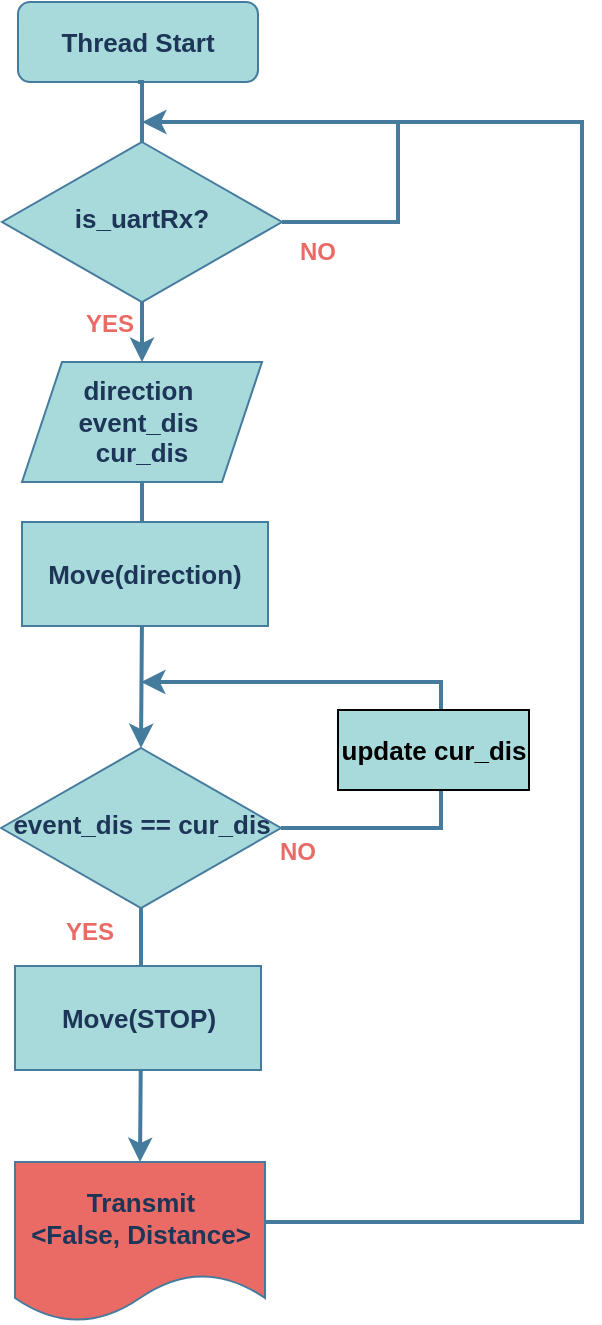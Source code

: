 <mxfile version="20.4.0" type="github">
  <diagram id="C5RBs43oDa-KdzZeNtuy" name="Page-1">
    <mxGraphModel dx="1417" dy="781" grid="0" gridSize="10" guides="1" tooltips="1" connect="1" arrows="1" fold="1" page="1" pageScale="1" pageWidth="827" pageHeight="1169" background="none" math="0" shadow="0">
      <root>
        <mxCell id="WIyWlLk6GJQsqaUBKTNV-0" />
        <mxCell id="WIyWlLk6GJQsqaUBKTNV-1" parent="WIyWlLk6GJQsqaUBKTNV-0" />
        <mxCell id="2OiApjONrSrlpGDyl3RG-17" style="edgeStyle=orthogonalEdgeStyle;rounded=0;orthogonalLoop=1;jettySize=auto;html=1;exitX=0.5;exitY=1;exitDx=0;exitDy=0;entryX=0.5;entryY=0;entryDx=0;entryDy=0;labelBackgroundColor=#F1FAEE;strokeColor=#457B9D;fontColor=#1D3557;strokeWidth=2;startArrow=none;" parent="WIyWlLk6GJQsqaUBKTNV-1" source="3o_9WfNiJ03NGHD10HqI-12" target="2OiApjONrSrlpGDyl3RG-0" edge="1">
          <mxGeometry relative="1" as="geometry">
            <mxPoint x="231.167" y="160" as="targetPoint" />
          </mxGeometry>
        </mxCell>
        <mxCell id="WIyWlLk6GJQsqaUBKTNV-3" value="Thread Start" style="rounded=1;whiteSpace=wrap;html=1;fontSize=13;glass=0;strokeWidth=1;shadow=0;fillColor=#A8DADC;strokeColor=#457B9D;fontColor=#1D3557;fontStyle=1" parent="WIyWlLk6GJQsqaUBKTNV-1" vertex="1">
          <mxGeometry x="170" y="60" width="120" height="40" as="geometry" />
        </mxCell>
        <mxCell id="3o_9WfNiJ03NGHD10HqI-1" style="edgeStyle=orthogonalEdgeStyle;rounded=0;orthogonalLoop=1;jettySize=auto;html=1;exitX=0.5;exitY=1;exitDx=0;exitDy=0;entryX=0.5;entryY=0;entryDx=0;entryDy=0;strokeWidth=2;strokeColor=#457B9D;" edge="1" parent="WIyWlLk6GJQsqaUBKTNV-1" source="WIyWlLk6GJQsqaUBKTNV-10" target="2OiApjONrSrlpGDyl3RG-9">
          <mxGeometry relative="1" as="geometry" />
        </mxCell>
        <mxCell id="3o_9WfNiJ03NGHD10HqI-3" style="edgeStyle=orthogonalEdgeStyle;rounded=0;orthogonalLoop=1;jettySize=auto;html=1;strokeWidth=2;strokeColor=#457B9D;" edge="1" parent="WIyWlLk6GJQsqaUBKTNV-1" source="WIyWlLk6GJQsqaUBKTNV-10">
          <mxGeometry relative="1" as="geometry">
            <mxPoint x="231.5" y="400" as="targetPoint" />
            <Array as="points">
              <mxPoint x="381.5" y="473" />
              <mxPoint x="381.5" y="400" />
            </Array>
          </mxGeometry>
        </mxCell>
        <mxCell id="WIyWlLk6GJQsqaUBKTNV-10" value="event_dis == cur_dis" style="rhombus;whiteSpace=wrap;html=1;shadow=0;fontFamily=Helvetica;fontSize=13;align=center;strokeWidth=1;spacing=6;spacingTop=-4;fillColor=#A8DADC;strokeColor=#457B9D;fontColor=#1D3557;fontStyle=1" parent="WIyWlLk6GJQsqaUBKTNV-1" vertex="1">
          <mxGeometry x="161.5" y="433" width="140" height="80" as="geometry" />
        </mxCell>
        <mxCell id="3o_9WfNiJ03NGHD10HqI-9" style="edgeStyle=orthogonalEdgeStyle;rounded=0;orthogonalLoop=1;jettySize=auto;html=1;strokeWidth=2;strokeColor=#457B9D;" edge="1" parent="WIyWlLk6GJQsqaUBKTNV-1" source="2OiApjONrSrlpGDyl3RG-9">
          <mxGeometry relative="1" as="geometry">
            <mxPoint x="232" y="120" as="targetPoint" />
            <Array as="points">
              <mxPoint x="452" y="670" />
              <mxPoint x="452" y="120" />
            </Array>
          </mxGeometry>
        </mxCell>
        <mxCell id="2OiApjONrSrlpGDyl3RG-9" value="Transmit&lt;br style=&quot;font-size: 13px;&quot;&gt;&amp;lt;False, Distance&amp;gt;" style="shape=document;whiteSpace=wrap;html=1;boundedLbl=1;labelBackgroundColor=none;fillColor=#EA6B66;strokeColor=#457B9D;fontColor=#1D3557;fontStyle=1;fontSize=13;" parent="WIyWlLk6GJQsqaUBKTNV-1" vertex="1">
          <mxGeometry x="168.5" y="640" width="125" height="80" as="geometry" />
        </mxCell>
        <mxCell id="2OiApjONrSrlpGDyl3RG-7" value="Move(STOP)" style="rounded=0;whiteSpace=wrap;html=1;labelBackgroundColor=none;fillColor=#A8DADC;strokeColor=#457B9D;fontColor=#1D3557;fontStyle=1;fontSize=13;" parent="WIyWlLk6GJQsqaUBKTNV-1" vertex="1">
          <mxGeometry x="168.5" y="542" width="123" height="52" as="geometry" />
        </mxCell>
        <mxCell id="2OiApjONrSrlpGDyl3RG-15" value="NO" style="text;html=1;strokeColor=none;fillColor=none;align=center;verticalAlign=middle;whiteSpace=wrap;rounded=0;labelBackgroundColor=none;fontColor=#EA6B66;fontStyle=1" parent="WIyWlLk6GJQsqaUBKTNV-1" vertex="1">
          <mxGeometry x="280" y="470" width="60" height="30" as="geometry" />
        </mxCell>
        <mxCell id="3o_9WfNiJ03NGHD10HqI-22" style="edgeStyle=orthogonalEdgeStyle;rounded=0;orthogonalLoop=1;jettySize=auto;html=1;exitX=0.5;exitY=1;exitDx=0;exitDy=0;entryX=0.5;entryY=0;entryDx=0;entryDy=0;strokeColor=#457B9D;strokeWidth=2;fontSize=13;" edge="1" parent="WIyWlLk6GJQsqaUBKTNV-1" source="2OiApjONrSrlpGDyl3RG-0" target="WIyWlLk6GJQsqaUBKTNV-10">
          <mxGeometry relative="1" as="geometry" />
        </mxCell>
        <mxCell id="2OiApjONrSrlpGDyl3RG-0" value="direction&amp;nbsp;&lt;br style=&quot;font-size: 13px;&quot;&gt;event_dis&amp;nbsp;&lt;br style=&quot;font-size: 13px;&quot;&gt;cur_dis" style="shape=parallelogram;perimeter=parallelogramPerimeter;whiteSpace=wrap;html=1;fixedSize=1;fillColor=#A8DADC;strokeColor=#457B9D;fontColor=#1D3557;fontStyle=1;fontSize=13;" parent="WIyWlLk6GJQsqaUBKTNV-1" vertex="1">
          <mxGeometry x="172" y="240" width="120" height="60" as="geometry" />
        </mxCell>
        <mxCell id="3o_9WfNiJ03NGHD10HqI-2" value="YES" style="text;html=1;strokeColor=none;fillColor=none;align=center;verticalAlign=middle;whiteSpace=wrap;rounded=0;labelBackgroundColor=none;fontColor=#EA6B66;fontStyle=1" vertex="1" parent="WIyWlLk6GJQsqaUBKTNV-1">
          <mxGeometry x="175.5" y="510" width="60" height="30" as="geometry" />
        </mxCell>
        <mxCell id="3o_9WfNiJ03NGHD10HqI-4" value="update cur_dis" style="rounded=0;whiteSpace=wrap;html=1;fillColor=#A8DADC;fontSize=13;fontStyle=1" vertex="1" parent="WIyWlLk6GJQsqaUBKTNV-1">
          <mxGeometry x="330" y="414" width="95.5" height="40" as="geometry" />
        </mxCell>
        <mxCell id="3o_9WfNiJ03NGHD10HqI-12" value="is_uartRx?" style="rhombus;whiteSpace=wrap;html=1;shadow=0;fontFamily=Helvetica;fontSize=13;align=center;strokeWidth=1;spacing=6;spacingTop=-4;fillColor=#A8DADC;strokeColor=#457B9D;fontColor=#1D3557;fontStyle=1" vertex="1" parent="WIyWlLk6GJQsqaUBKTNV-1">
          <mxGeometry x="162" y="130" width="140" height="80" as="geometry" />
        </mxCell>
        <mxCell id="3o_9WfNiJ03NGHD10HqI-13" value="" style="edgeStyle=orthogonalEdgeStyle;rounded=0;orthogonalLoop=1;jettySize=auto;html=1;exitX=0.5;exitY=1;exitDx=0;exitDy=0;entryX=0.5;entryY=0;entryDx=0;entryDy=0;labelBackgroundColor=#F1FAEE;strokeColor=#457B9D;fontColor=#1D3557;strokeWidth=2;endArrow=none;" edge="1" parent="WIyWlLk6GJQsqaUBKTNV-1" source="WIyWlLk6GJQsqaUBKTNV-3" target="3o_9WfNiJ03NGHD10HqI-12">
          <mxGeometry relative="1" as="geometry">
            <mxPoint x="232" y="240" as="targetPoint" />
            <mxPoint x="231.5" y="140" as="sourcePoint" />
          </mxGeometry>
        </mxCell>
        <mxCell id="3o_9WfNiJ03NGHD10HqI-14" value="YES" style="text;html=1;strokeColor=none;fillColor=none;align=center;verticalAlign=middle;whiteSpace=wrap;rounded=0;labelBackgroundColor=none;fontColor=#EA6B66;fontStyle=1" vertex="1" parent="WIyWlLk6GJQsqaUBKTNV-1">
          <mxGeometry x="185.5" y="206" width="60" height="30" as="geometry" />
        </mxCell>
        <mxCell id="3o_9WfNiJ03NGHD10HqI-15" value="NO" style="text;html=1;strokeColor=none;fillColor=none;align=center;verticalAlign=middle;whiteSpace=wrap;rounded=0;labelBackgroundColor=none;fontColor=#EA6B66;fontStyle=1" vertex="1" parent="WIyWlLk6GJQsqaUBKTNV-1">
          <mxGeometry x="290" y="170" width="60" height="30" as="geometry" />
        </mxCell>
        <mxCell id="3o_9WfNiJ03NGHD10HqI-19" value="" style="endArrow=none;html=1;rounded=0;exitX=1;exitY=0.5;exitDx=0;exitDy=0;strokeWidth=2;strokeColor=#457B9D;" edge="1" parent="WIyWlLk6GJQsqaUBKTNV-1" source="3o_9WfNiJ03NGHD10HqI-12">
          <mxGeometry width="50" height="50" relative="1" as="geometry">
            <mxPoint x="300" y="200" as="sourcePoint" />
            <mxPoint x="360" y="120" as="targetPoint" />
            <Array as="points">
              <mxPoint x="360" y="170" />
            </Array>
          </mxGeometry>
        </mxCell>
        <mxCell id="3o_9WfNiJ03NGHD10HqI-20" value="Move(direction)" style="rounded=0;whiteSpace=wrap;html=1;labelBackgroundColor=none;fillColor=#A8DADC;strokeColor=#457B9D;fontColor=#1D3557;fontStyle=1;fontSize=13;" vertex="1" parent="WIyWlLk6GJQsqaUBKTNV-1">
          <mxGeometry x="172" y="320" width="123" height="52" as="geometry" />
        </mxCell>
      </root>
    </mxGraphModel>
  </diagram>
</mxfile>

